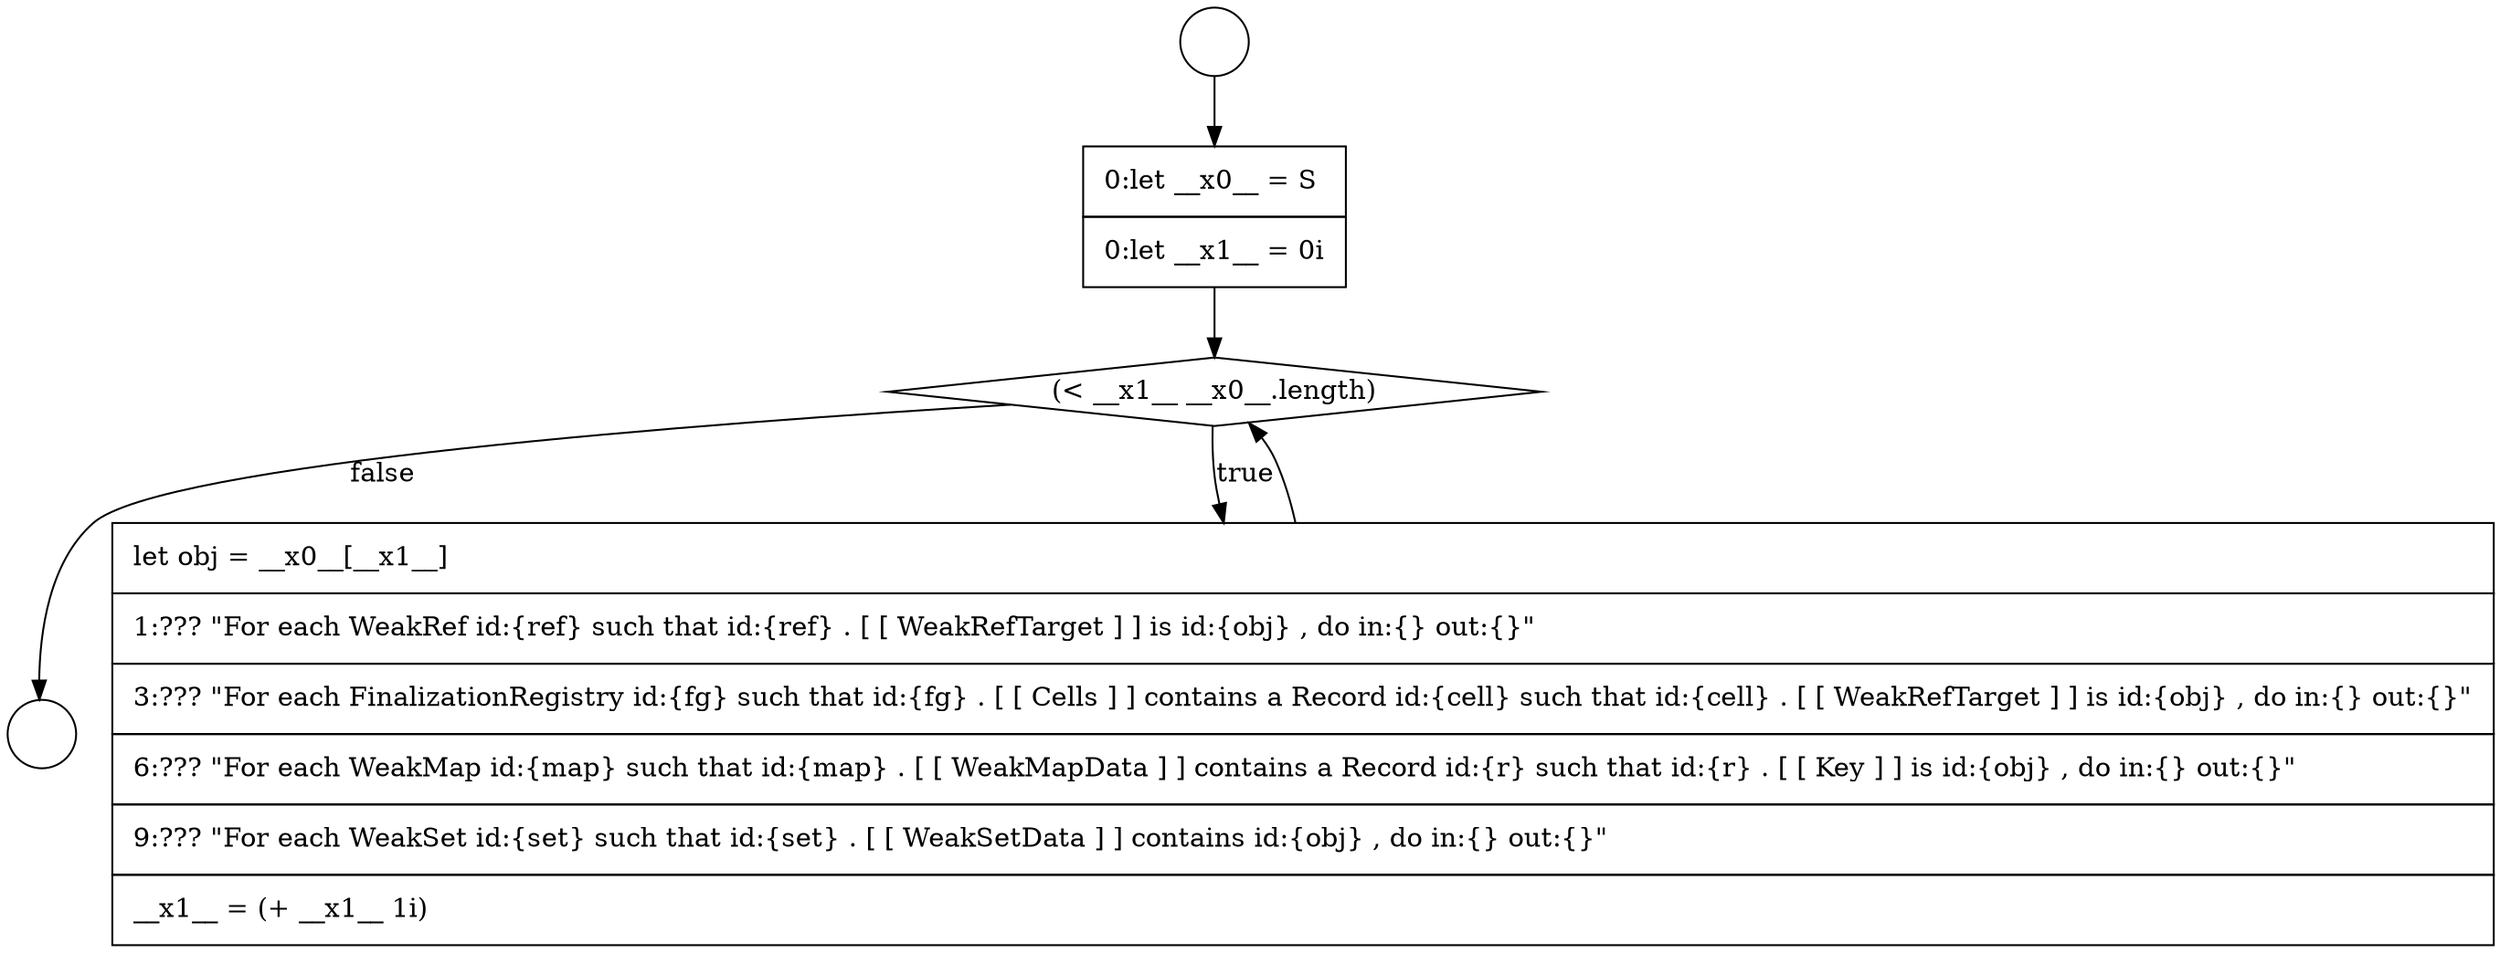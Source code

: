 digraph {
  node1943 [shape=none, margin=0, label=<<font color="black">
    <table border="0" cellborder="1" cellspacing="0" cellpadding="10">
      <tr><td align="left">0:let __x0__ = S</td></tr>
      <tr><td align="left">0:let __x1__ = 0i</td></tr>
    </table>
  </font>> color="black" fillcolor="white" style=filled]
  node1942 [shape=circle label=" " color="black" fillcolor="white" style=filled]
  node1941 [shape=circle label=" " color="black" fillcolor="white" style=filled]
  node1944 [shape=diamond, label=<<font color="black">(&lt; __x1__ __x0__.length)</font>> color="black" fillcolor="white" style=filled]
  node1945 [shape=none, margin=0, label=<<font color="black">
    <table border="0" cellborder="1" cellspacing="0" cellpadding="10">
      <tr><td align="left">let obj = __x0__[__x1__]</td></tr>
      <tr><td align="left">1:??? &quot;For each WeakRef id:{ref} such that id:{ref} . [ [ WeakRefTarget ] ] is id:{obj} , do in:{} out:{}&quot;</td></tr>
      <tr><td align="left">3:??? &quot;For each FinalizationRegistry id:{fg} such that id:{fg} . [ [ Cells ] ] contains a Record id:{cell} such that id:{cell} . [ [ WeakRefTarget ] ] is id:{obj} , do in:{} out:{}&quot;</td></tr>
      <tr><td align="left">6:??? &quot;For each WeakMap id:{map} such that id:{map} . [ [ WeakMapData ] ] contains a Record id:{r} such that id:{r} . [ [ Key ] ] is id:{obj} , do in:{} out:{}&quot;</td></tr>
      <tr><td align="left">9:??? &quot;For each WeakSet id:{set} such that id:{set} . [ [ WeakSetData ] ] contains id:{obj} , do in:{} out:{}&quot;</td></tr>
      <tr><td align="left">__x1__ = (+ __x1__ 1i)</td></tr>
    </table>
  </font>> color="black" fillcolor="white" style=filled]
  node1941 -> node1943 [ color="black"]
  node1943 -> node1944 [ color="black"]
  node1944 -> node1945 [label=<<font color="black">true</font>> color="black"]
  node1944 -> node1942 [label=<<font color="black">false</font>> color="black"]
  node1945 -> node1944 [ color="black"]
}
